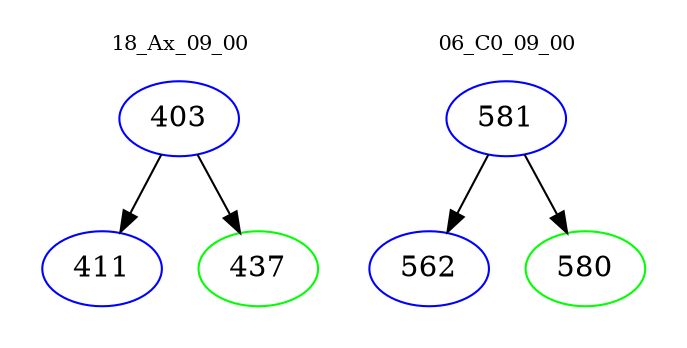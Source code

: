 digraph{
subgraph cluster_0 {
color = white
label = "18_Ax_09_00";
fontsize=10;
T0_403 [label="403", color="blue"]
T0_403 -> T0_411 [color="black"]
T0_411 [label="411", color="blue"]
T0_403 -> T0_437 [color="black"]
T0_437 [label="437", color="green"]
}
subgraph cluster_1 {
color = white
label = "06_C0_09_00";
fontsize=10;
T1_581 [label="581", color="blue"]
T1_581 -> T1_562 [color="black"]
T1_562 [label="562", color="blue"]
T1_581 -> T1_580 [color="black"]
T1_580 [label="580", color="green"]
}
}
